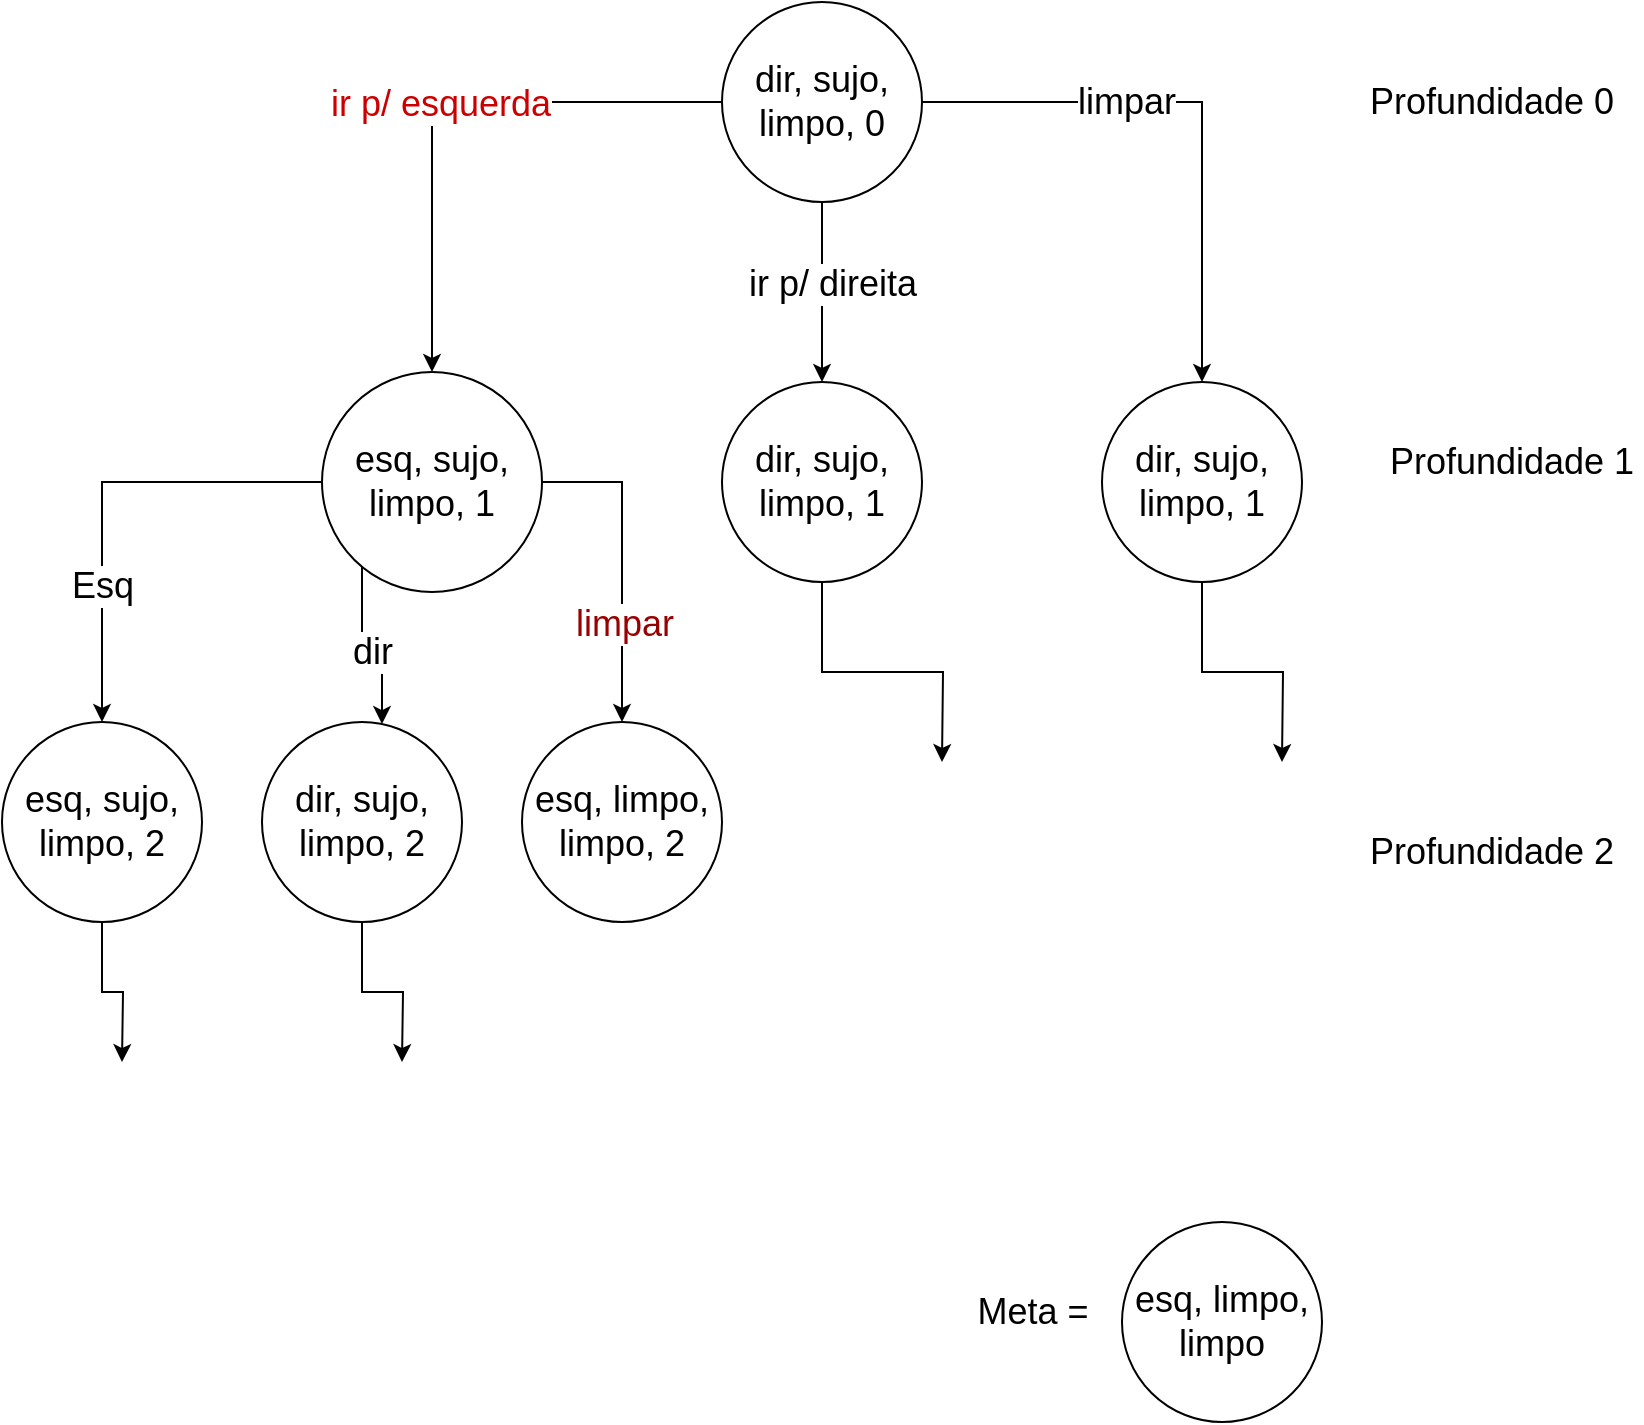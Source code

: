 <mxfile version="21.3.7" type="device">
  <diagram name="Page-1" id="XVApXUKqown3yQ3oBtDi">
    <mxGraphModel dx="1434" dy="838" grid="1" gridSize="10" guides="1" tooltips="1" connect="1" arrows="1" fold="1" page="1" pageScale="1" pageWidth="850" pageHeight="1100" math="0" shadow="0">
      <root>
        <mxCell id="0" />
        <mxCell id="1" parent="0" />
        <mxCell id="0y5hC6g2OiLNqVO-0KGC-3" style="edgeStyle=orthogonalEdgeStyle;rounded=0;orthogonalLoop=1;jettySize=auto;html=1;exitX=0;exitY=0.5;exitDx=0;exitDy=0;" edge="1" parent="1" source="0y5hC6g2OiLNqVO-0KGC-1" target="0y5hC6g2OiLNqVO-0KGC-2">
          <mxGeometry relative="1" as="geometry" />
        </mxCell>
        <mxCell id="0y5hC6g2OiLNqVO-0KGC-5" value="&lt;font color=&quot;#cc0000&quot; style=&quot;font-size: 18px;&quot;&gt;ir p/ esquerda&lt;/font&gt;" style="edgeLabel;html=1;align=center;verticalAlign=middle;resizable=0;points=[];strokeColor=#FF0000;" vertex="1" connectable="0" parent="0y5hC6g2OiLNqVO-0KGC-3">
          <mxGeometry x="0.01" y="1" relative="1" as="geometry">
            <mxPoint as="offset" />
          </mxGeometry>
        </mxCell>
        <mxCell id="0y5hC6g2OiLNqVO-0KGC-7" style="edgeStyle=orthogonalEdgeStyle;rounded=0;orthogonalLoop=1;jettySize=auto;html=1;exitX=0.5;exitY=1;exitDx=0;exitDy=0;" edge="1" parent="1" source="0y5hC6g2OiLNqVO-0KGC-1" target="0y5hC6g2OiLNqVO-0KGC-6">
          <mxGeometry relative="1" as="geometry">
            <Array as="points">
              <mxPoint x="420" y="200" />
              <mxPoint x="420" y="200" />
            </Array>
          </mxGeometry>
        </mxCell>
        <mxCell id="0y5hC6g2OiLNqVO-0KGC-11" value="&lt;font style=&quot;font-size: 18px;&quot;&gt;ir p/ direita&lt;br&gt;&lt;/font&gt;" style="edgeLabel;html=1;align=center;verticalAlign=middle;resizable=0;points=[];" vertex="1" connectable="0" parent="0y5hC6g2OiLNqVO-0KGC-7">
          <mxGeometry x="-0.103" y="5" relative="1" as="geometry">
            <mxPoint as="offset" />
          </mxGeometry>
        </mxCell>
        <mxCell id="0y5hC6g2OiLNqVO-0KGC-9" style="edgeStyle=orthogonalEdgeStyle;rounded=0;orthogonalLoop=1;jettySize=auto;html=1;" edge="1" parent="1" source="0y5hC6g2OiLNqVO-0KGC-1" target="0y5hC6g2OiLNqVO-0KGC-8">
          <mxGeometry relative="1" as="geometry" />
        </mxCell>
        <mxCell id="0y5hC6g2OiLNqVO-0KGC-10" value="&lt;font style=&quot;font-size: 18px;&quot;&gt;limpar&lt;br&gt;&lt;/font&gt;" style="edgeLabel;html=1;align=center;verticalAlign=middle;resizable=0;points=[];" vertex="1" connectable="0" parent="0y5hC6g2OiLNqVO-0KGC-9">
          <mxGeometry x="-0.274" relative="1" as="geometry">
            <mxPoint as="offset" />
          </mxGeometry>
        </mxCell>
        <mxCell id="0y5hC6g2OiLNqVO-0KGC-1" value="&lt;font style=&quot;font-size: 18px;&quot;&gt;dir, sujo, limpo, 0&lt;/font&gt;" style="ellipse;whiteSpace=wrap;html=1;aspect=fixed;" vertex="1" parent="1">
          <mxGeometry x="370" y="30" width="100" height="100" as="geometry" />
        </mxCell>
        <mxCell id="0y5hC6g2OiLNqVO-0KGC-17" style="edgeStyle=orthogonalEdgeStyle;rounded=0;orthogonalLoop=1;jettySize=auto;html=1;" edge="1" parent="1" source="0y5hC6g2OiLNqVO-0KGC-2" target="0y5hC6g2OiLNqVO-0KGC-15">
          <mxGeometry relative="1" as="geometry" />
        </mxCell>
        <mxCell id="0y5hC6g2OiLNqVO-0KGC-18" value="&lt;font style=&quot;font-size: 18px;&quot;&gt;Esq&lt;/font&gt;" style="edgeLabel;html=1;align=center;verticalAlign=middle;resizable=0;points=[];" vertex="1" connectable="0" parent="0y5hC6g2OiLNqVO-0KGC-17">
          <mxGeometry x="0.408" relative="1" as="geometry">
            <mxPoint as="offset" />
          </mxGeometry>
        </mxCell>
        <mxCell id="0y5hC6g2OiLNqVO-0KGC-20" style="edgeStyle=orthogonalEdgeStyle;rounded=0;orthogonalLoop=1;jettySize=auto;html=1;" edge="1" parent="1" source="0y5hC6g2OiLNqVO-0KGC-2" target="0y5hC6g2OiLNqVO-0KGC-19">
          <mxGeometry relative="1" as="geometry">
            <Array as="points">
              <mxPoint x="190" y="358" />
              <mxPoint x="200" y="358" />
            </Array>
          </mxGeometry>
        </mxCell>
        <mxCell id="0y5hC6g2OiLNqVO-0KGC-21" value="&lt;font style=&quot;font-size: 18px;&quot;&gt;dir&lt;/font&gt;" style="edgeLabel;html=1;align=center;verticalAlign=middle;resizable=0;points=[];" vertex="1" connectable="0" parent="0y5hC6g2OiLNqVO-0KGC-20">
          <mxGeometry x="0.141" y="3" relative="1" as="geometry">
            <mxPoint as="offset" />
          </mxGeometry>
        </mxCell>
        <mxCell id="0y5hC6g2OiLNqVO-0KGC-24" style="edgeStyle=orthogonalEdgeStyle;rounded=0;orthogonalLoop=1;jettySize=auto;html=1;exitX=1;exitY=0.5;exitDx=0;exitDy=0;" edge="1" parent="1" source="0y5hC6g2OiLNqVO-0KGC-2" target="0y5hC6g2OiLNqVO-0KGC-23">
          <mxGeometry relative="1" as="geometry" />
        </mxCell>
        <mxCell id="0y5hC6g2OiLNqVO-0KGC-25" value="&lt;font color=&quot;#990000&quot; style=&quot;font-size: 18px;&quot;&gt;limpar&lt;/font&gt;" style="edgeLabel;html=1;align=center;verticalAlign=middle;resizable=0;points=[];" vertex="1" connectable="0" parent="0y5hC6g2OiLNqVO-0KGC-24">
          <mxGeometry x="0.388" y="1" relative="1" as="geometry">
            <mxPoint as="offset" />
          </mxGeometry>
        </mxCell>
        <mxCell id="0y5hC6g2OiLNqVO-0KGC-2" value="&lt;font style=&quot;font-size: 18px;&quot;&gt;esq, sujo, limpo, 1&lt;/font&gt;" style="ellipse;whiteSpace=wrap;html=1;aspect=fixed;" vertex="1" parent="1">
          <mxGeometry x="170" y="215" width="110" height="110" as="geometry" />
        </mxCell>
        <mxCell id="0y5hC6g2OiLNqVO-0KGC-26" style="edgeStyle=orthogonalEdgeStyle;rounded=0;orthogonalLoop=1;jettySize=auto;html=1;exitX=0.5;exitY=1;exitDx=0;exitDy=0;" edge="1" parent="1" source="0y5hC6g2OiLNqVO-0KGC-6">
          <mxGeometry relative="1" as="geometry">
            <mxPoint x="480" y="410" as="targetPoint" />
          </mxGeometry>
        </mxCell>
        <mxCell id="0y5hC6g2OiLNqVO-0KGC-6" value="&lt;font style=&quot;font-size: 18px;&quot;&gt;dir, sujo, limpo, 1&lt;/font&gt;" style="ellipse;whiteSpace=wrap;html=1;aspect=fixed;" vertex="1" parent="1">
          <mxGeometry x="370" y="220" width="100" height="100" as="geometry" />
        </mxCell>
        <mxCell id="0y5hC6g2OiLNqVO-0KGC-27" style="edgeStyle=orthogonalEdgeStyle;rounded=0;orthogonalLoop=1;jettySize=auto;html=1;exitX=0.5;exitY=1;exitDx=0;exitDy=0;" edge="1" parent="1" source="0y5hC6g2OiLNqVO-0KGC-8">
          <mxGeometry relative="1" as="geometry">
            <mxPoint x="650" y="410" as="targetPoint" />
          </mxGeometry>
        </mxCell>
        <mxCell id="0y5hC6g2OiLNqVO-0KGC-8" value="&lt;font style=&quot;font-size: 18px;&quot;&gt;dir, sujo, limpo, 1&lt;/font&gt;" style="ellipse;whiteSpace=wrap;html=1;aspect=fixed;" vertex="1" parent="1">
          <mxGeometry x="560" y="220" width="100" height="100" as="geometry" />
        </mxCell>
        <mxCell id="0y5hC6g2OiLNqVO-0KGC-12" value="&lt;font style=&quot;font-size: 18px;&quot;&gt;Profundidade 0&lt;/font&gt;" style="text;html=1;strokeColor=none;fillColor=none;align=center;verticalAlign=middle;whiteSpace=wrap;rounded=0;" vertex="1" parent="1">
          <mxGeometry x="690" y="65" width="130" height="30" as="geometry" />
        </mxCell>
        <mxCell id="0y5hC6g2OiLNqVO-0KGC-14" value="&lt;font style=&quot;font-size: 18px;&quot;&gt;Profundidade 1&lt;/font&gt;" style="text;html=1;strokeColor=none;fillColor=none;align=center;verticalAlign=middle;whiteSpace=wrap;rounded=0;" vertex="1" parent="1">
          <mxGeometry x="700" y="245" width="130" height="30" as="geometry" />
        </mxCell>
        <mxCell id="0y5hC6g2OiLNqVO-0KGC-28" style="edgeStyle=orthogonalEdgeStyle;rounded=0;orthogonalLoop=1;jettySize=auto;html=1;exitX=0.5;exitY=1;exitDx=0;exitDy=0;" edge="1" parent="1" source="0y5hC6g2OiLNqVO-0KGC-15">
          <mxGeometry relative="1" as="geometry">
            <mxPoint x="70" y="560" as="targetPoint" />
          </mxGeometry>
        </mxCell>
        <mxCell id="0y5hC6g2OiLNqVO-0KGC-15" value="&lt;font style=&quot;font-size: 18px;&quot;&gt;esq, sujo, limpo, 2&lt;/font&gt;" style="ellipse;whiteSpace=wrap;html=1;aspect=fixed;" vertex="1" parent="1">
          <mxGeometry x="10" y="390" width="100" height="100" as="geometry" />
        </mxCell>
        <mxCell id="0y5hC6g2OiLNqVO-0KGC-16" value="&lt;font style=&quot;font-size: 18px;&quot;&gt;Profundidade 2&lt;/font&gt;" style="text;html=1;strokeColor=none;fillColor=none;align=center;verticalAlign=middle;whiteSpace=wrap;rounded=0;" vertex="1" parent="1">
          <mxGeometry x="690" y="440" width="130" height="30" as="geometry" />
        </mxCell>
        <mxCell id="0y5hC6g2OiLNqVO-0KGC-29" style="edgeStyle=orthogonalEdgeStyle;rounded=0;orthogonalLoop=1;jettySize=auto;html=1;exitX=0.5;exitY=1;exitDx=0;exitDy=0;" edge="1" parent="1" source="0y5hC6g2OiLNqVO-0KGC-19">
          <mxGeometry relative="1" as="geometry">
            <mxPoint x="210" y="560" as="targetPoint" />
          </mxGeometry>
        </mxCell>
        <mxCell id="0y5hC6g2OiLNqVO-0KGC-19" value="&lt;font style=&quot;font-size: 18px;&quot;&gt;dir, sujo, limpo, 2&lt;/font&gt;" style="ellipse;whiteSpace=wrap;html=1;aspect=fixed;" vertex="1" parent="1">
          <mxGeometry x="140" y="390" width="100" height="100" as="geometry" />
        </mxCell>
        <mxCell id="0y5hC6g2OiLNqVO-0KGC-22" value="&lt;font style=&quot;font-size: 18px;&quot;&gt;esq, limpo, limpo&lt;/font&gt;" style="ellipse;whiteSpace=wrap;html=1;aspect=fixed;" vertex="1" parent="1">
          <mxGeometry x="570" y="640" width="100" height="100" as="geometry" />
        </mxCell>
        <mxCell id="0y5hC6g2OiLNqVO-0KGC-23" value="&lt;font style=&quot;font-size: 18px;&quot;&gt;esq, limpo, limpo, 2&lt;/font&gt;" style="ellipse;whiteSpace=wrap;html=1;aspect=fixed;" vertex="1" parent="1">
          <mxGeometry x="270" y="390" width="100" height="100" as="geometry" />
        </mxCell>
        <mxCell id="0y5hC6g2OiLNqVO-0KGC-30" value="&lt;font style=&quot;font-size: 18px;&quot;&gt;Meta =&amp;nbsp;&lt;/font&gt;" style="text;html=1;strokeColor=none;fillColor=none;align=center;verticalAlign=middle;whiteSpace=wrap;rounded=0;" vertex="1" parent="1">
          <mxGeometry x="463" y="670" width="130" height="30" as="geometry" />
        </mxCell>
        <mxCell id="0y5hC6g2OiLNqVO-0KGC-31" style="edgeStyle=orthogonalEdgeStyle;rounded=0;orthogonalLoop=1;jettySize=auto;html=1;exitX=0.5;exitY=1;exitDx=0;exitDy=0;" edge="1" parent="1" source="0y5hC6g2OiLNqVO-0KGC-30" target="0y5hC6g2OiLNqVO-0KGC-30">
          <mxGeometry relative="1" as="geometry" />
        </mxCell>
      </root>
    </mxGraphModel>
  </diagram>
</mxfile>
